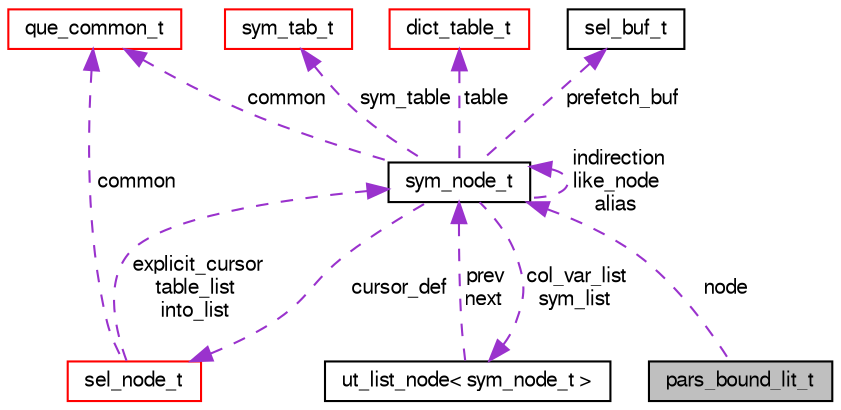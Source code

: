 digraph "pars_bound_lit_t"
{
  bgcolor="transparent";
  edge [fontname="FreeSans",fontsize="10",labelfontname="FreeSans",labelfontsize="10"];
  node [fontname="FreeSans",fontsize="10",shape=record];
  Node1 [label="pars_bound_lit_t",height=0.2,width=0.4,color="black", fillcolor="grey75", style="filled" fontcolor="black"];
  Node2 -> Node1 [dir="back",color="darkorchid3",fontsize="10",style="dashed",label=" node" ,fontname="FreeSans"];
  Node2 [label="sym_node_t",height=0.2,width=0.4,color="black",URL="$structsym__node__t.html"];
  Node3 -> Node2 [dir="back",color="darkorchid3",fontsize="10",style="dashed",label=" sym_table" ,fontname="FreeSans"];
  Node3 [label="sym_tab_t",height=0.2,width=0.4,color="red",URL="$structsym__tab__t.html"];
  Node4 -> Node2 [dir="back",color="darkorchid3",fontsize="10",style="dashed",label=" common" ,fontname="FreeSans"];
  Node4 [label="que_common_t",height=0.2,width=0.4,color="red",URL="$structque__common__t.html"];
  Node5 -> Node2 [dir="back",color="darkorchid3",fontsize="10",style="dashed",label=" table" ,fontname="FreeSans"];
  Node5 [label="dict_table_t",height=0.2,width=0.4,color="red",URL="$structdict__table__t.html"];
  Node6 -> Node2 [dir="back",color="darkorchid3",fontsize="10",style="dashed",label=" cursor_def" ,fontname="FreeSans"];
  Node6 [label="sel_node_t",height=0.2,width=0.4,color="red",URL="$structsel__node__t.html"];
  Node4 -> Node6 [dir="back",color="darkorchid3",fontsize="10",style="dashed",label=" common" ,fontname="FreeSans"];
  Node2 -> Node6 [dir="back",color="darkorchid3",fontsize="10",style="dashed",label=" explicit_cursor\ntable_list\ninto_list" ,fontname="FreeSans"];
  Node7 -> Node2 [dir="back",color="darkorchid3",fontsize="10",style="dashed",label=" prefetch_buf" ,fontname="FreeSans"];
  Node7 [label="sel_buf_t",height=0.2,width=0.4,color="black",URL="$structsel__buf__t.html"];
  Node8 -> Node2 [dir="back",color="darkorchid3",fontsize="10",style="dashed",label=" col_var_list\nsym_list" ,fontname="FreeSans"];
  Node8 [label="ut_list_node\< sym_node_t \>",height=0.2,width=0.4,color="black",URL="$structut__list__node.html"];
  Node2 -> Node8 [dir="back",color="darkorchid3",fontsize="10",style="dashed",label=" prev\nnext" ,fontname="FreeSans"];
  Node2 -> Node2 [dir="back",color="darkorchid3",fontsize="10",style="dashed",label=" indirection\nlike_node\nalias" ,fontname="FreeSans"];
}
